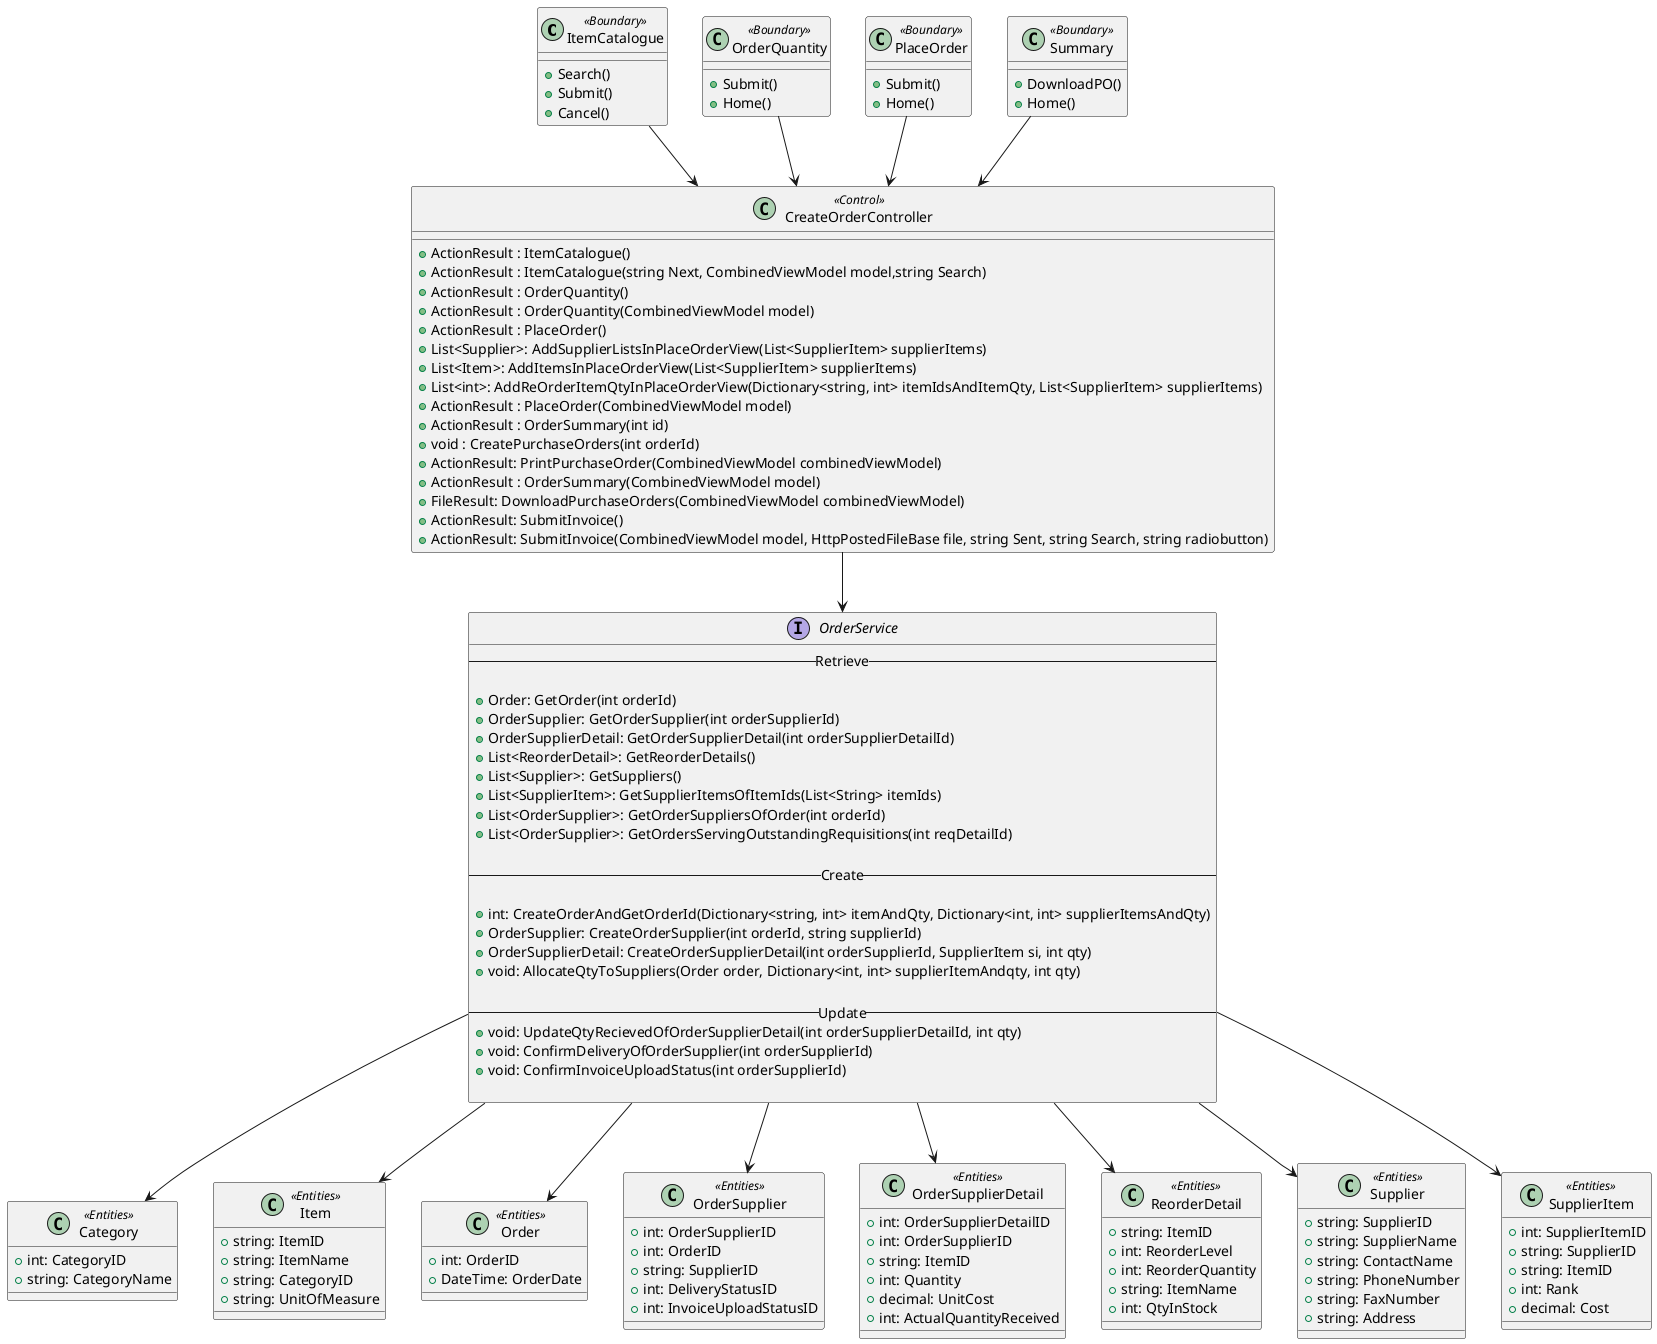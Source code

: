 @startuml
Class ItemCatalogue <<Boundary>>{

    +Search()
    +Submit()
    +Cancel()
}

Class OrderQuantity <<Boundary>>{
    +Submit()
    +Home()
    }

Class PlaceOrder <<Boundary>>{
    +Submit()
    +Home()
}

Class Summary <<Boundary>>{
    +DownloadPO()
    +Home()
}


Class CreateOrderController <<Control>> {
    
    +ActionResult : ItemCatalogue()
    +ActionResult : ItemCatalogue(string Next, CombinedViewModel model,string Search) 
    +ActionResult : OrderQuantity()
    +ActionResult : OrderQuantity(CombinedViewModel model)
    +ActionResult : PlaceOrder()
    +List<Supplier>: AddSupplierListsInPlaceOrderView(List<SupplierItem> supplierItems)
    +List<Item>: AddItemsInPlaceOrderView(List<SupplierItem> supplierItems)
    +List<int>: AddReOrderItemQtyInPlaceOrderView(Dictionary<string, int> itemIdsAndItemQty, List<SupplierItem> supplierItems)
    +ActionResult : PlaceOrder(CombinedViewModel model)
    +ActionResult : OrderSummary(int id)
    +void : CreatePurchaseOrders(int orderId)
    +ActionResult: PrintPurchaseOrder(CombinedViewModel combinedViewModel)
    +ActionResult : OrderSummary(CombinedViewModel model)
    +FileResult: DownloadPurchaseOrders(CombinedViewModel combinedViewModel)
    +ActionResult: SubmitInvoice()
    +ActionResult: SubmitInvoice(CombinedViewModel model, HttpPostedFileBase file, string Sent, string Search, string radiobutton)

}

Interface OrderService {
    --Retrieve--

    +Order: GetOrder(int orderId)
    +OrderSupplier: GetOrderSupplier(int orderSupplierId)
    +OrderSupplierDetail: GetOrderSupplierDetail(int orderSupplierDetailId)
    +List<ReorderDetail>: GetReorderDetails()
    +List<Supplier>: GetSuppliers()
    +List<SupplierItem>: GetSupplierItemsOfItemIds(List<String> itemIds)
    +List<OrderSupplier>: GetOrderSuppliersOfOrder(int orderId)
    +List<OrderSupplier>: GetOrdersServingOutstandingRequisitions(int reqDetailId)

    --Create--
   
    +int: CreateOrderAndGetOrderId(Dictionary<string, int> itemAndQty, Dictionary<int, int> supplierItemsAndQty)
    +OrderSupplier: CreateOrderSupplier(int orderId, string supplierId)
    +OrderSupplierDetail: CreateOrderSupplierDetail(int orderSupplierId, SupplierItem si, int qty)
    +void: AllocateQtyToSuppliers(Order order, Dictionary<int, int> supplierItemAndqty, int qty)

    --Update--
    +void: UpdateQtyRecievedOfOrderSupplierDetail(int orderSupplierDetailId, int qty)
    +void: ConfirmDeliveryOfOrderSupplier(int orderSupplierId)
    +void: ConfirmInvoiceUploadStatus(int orderSupplierId)

   }

   Class Category <<Entities>> {
+int: CategoryID
+string: CategoryName
}
Class Item <<Entities>> {
+string: ItemID
+string: ItemName
+string: CategoryID
+string: UnitOfMeasure
}

Class Order <<Entities>> {
+int: OrderID
+DateTime: OrderDate
}

Class OrderSupplier <<Entities>> {
+int: OrderSupplierID
+int: OrderID
+string: SupplierID
+int: DeliveryStatusID
+int: InvoiceUploadStatusID

}

Class OrderSupplierDetail <<Entities>> {
+int: OrderSupplierDetailID
+int: OrderSupplierID
+string: ItemID
+int: Quantity
+decimal: UnitCost
+int: ActualQuantityReceived
}

Class ReorderDetail <<Entities>> {
+string: ItemID
+int: ReorderLevel
+int: ReorderQuantity
+string: ItemName
+int: QtyInStock
}
Class Supplier <<Entities>> {
+string: SupplierID
+string: SupplierName
+string: ContactName
+string: PhoneNumber
+string: FaxNumber
+string: Address
}

Class SupplierItem <<Entities>> {
+int: SupplierItemID
+string: SupplierID
+string: ItemID
+int: Rank
+decimal: Cost

}

ItemCatalogue --> CreateOrderController
OrderQuantity --> CreateOrderController
PlaceOrder --> CreateOrderController
Summary --> CreateOrderController
CreateOrderController --> OrderService
OrderService --> Category
OrderService --> Item
OrderService --> Supplier
OrderService --> OrderSupplier
OrderService --> OrderSupplierDetail
OrderService --> Order
OrderService --> ReorderDetail
OrderService --> SupplierItem

@enduml